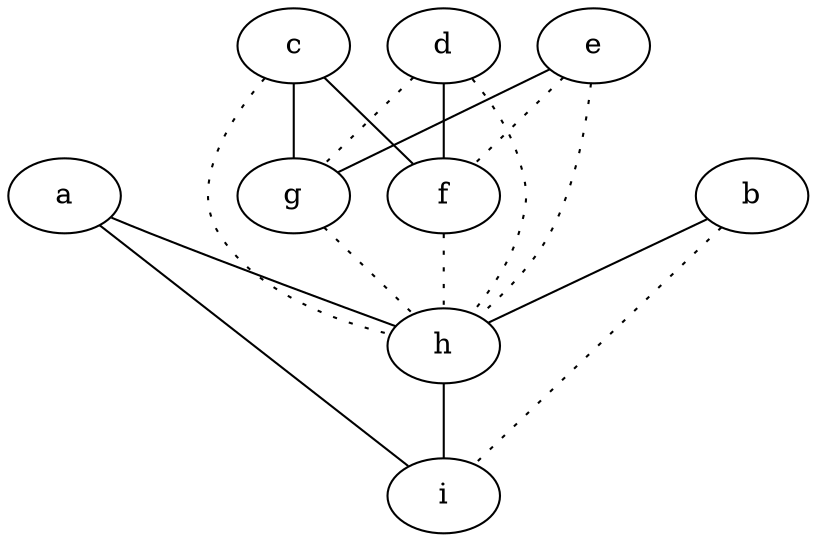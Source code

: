graph {
a -- h;
a -- i;
b -- h;
b -- i [style=dotted];
c -- f;
c -- g;
c -- h [style=dotted];
d -- f;
d -- g [style=dotted];
d -- h [style=dotted];
e -- f [style=dotted];
e -- g;
e -- h [style=dotted];
f -- h [style=dotted];
g -- h [style=dotted];
h -- i;
}
